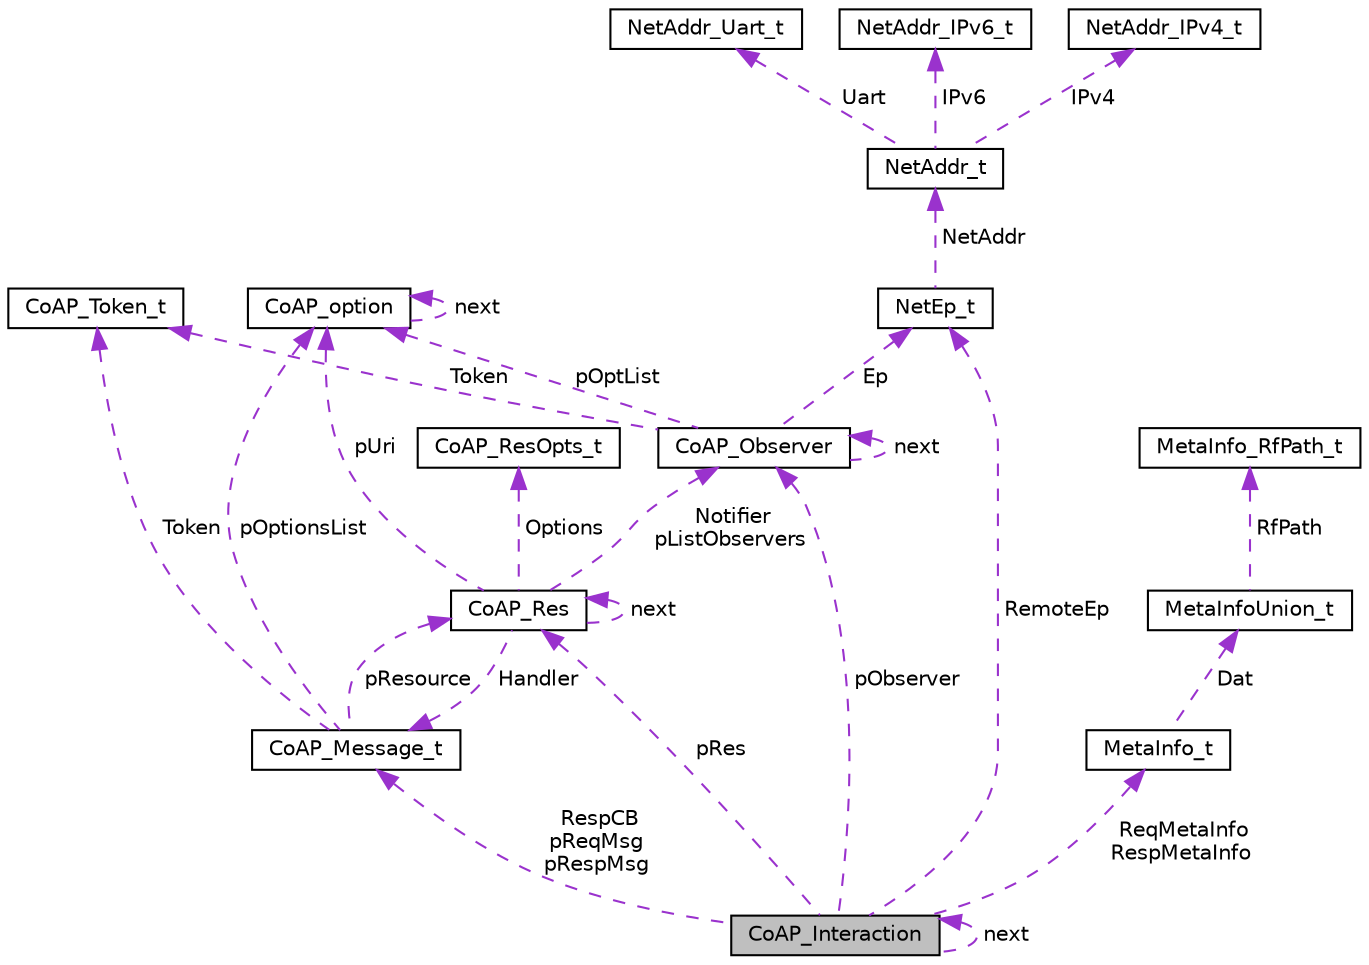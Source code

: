 digraph "CoAP_Interaction"
{
 // LATEX_PDF_SIZE
  edge [fontname="Helvetica",fontsize="10",labelfontname="Helvetica",labelfontsize="10"];
  node [fontname="Helvetica",fontsize="10",shape=record];
  Node1 [label="CoAP_Interaction",height=0.2,width=0.4,color="black", fillcolor="grey75", style="filled", fontcolor="black",tooltip=" "];
  Node1 -> Node1 [dir="back",color="darkorchid3",fontsize="10",style="dashed",label=" next" ,fontname="Helvetica"];
  Node2 -> Node1 [dir="back",color="darkorchid3",fontsize="10",style="dashed",label=" pObserver" ,fontname="Helvetica"];
  Node2 [label="CoAP_Observer",height=0.2,width=0.4,color="black", fillcolor="white", style="filled",URL="$struct_co_a_p___observer.html",tooltip=" "];
  Node2 -> Node2 [dir="back",color="darkorchid3",fontsize="10",style="dashed",label=" next" ,fontname="Helvetica"];
  Node3 -> Node2 [dir="back",color="darkorchid3",fontsize="10",style="dashed",label=" pOptList" ,fontname="Helvetica"];
  Node3 [label="CoAP_option",height=0.2,width=0.4,color="black", fillcolor="white", style="filled",URL="$struct_co_a_p__option.html",tooltip=" "];
  Node3 -> Node3 [dir="back",color="darkorchid3",fontsize="10",style="dashed",label=" next" ,fontname="Helvetica"];
  Node4 -> Node2 [dir="back",color="darkorchid3",fontsize="10",style="dashed",label=" Token" ,fontname="Helvetica"];
  Node4 [label="CoAP_Token_t",height=0.2,width=0.4,color="black", fillcolor="white", style="filled",URL="$struct_co_a_p___token__t.html",tooltip=" "];
  Node5 -> Node2 [dir="back",color="darkorchid3",fontsize="10",style="dashed",label=" Ep" ,fontname="Helvetica"];
  Node5 [label="NetEp_t",height=0.2,width=0.4,color="black", fillcolor="white", style="filled",URL="$struct_net_ep__t.html",tooltip=" "];
  Node6 -> Node5 [dir="back",color="darkorchid3",fontsize="10",style="dashed",label=" NetAddr" ,fontname="Helvetica"];
  Node6 [label="NetAddr_t",height=0.2,width=0.4,color="black", fillcolor="white", style="filled",URL="$union_net_addr__t.html",tooltip=" "];
  Node7 -> Node6 [dir="back",color="darkorchid3",fontsize="10",style="dashed",label=" Uart" ,fontname="Helvetica"];
  Node7 [label="NetAddr_Uart_t",height=0.2,width=0.4,color="black", fillcolor="white", style="filled",URL="$struct_net_addr___uart__t.html",tooltip=" "];
  Node8 -> Node6 [dir="back",color="darkorchid3",fontsize="10",style="dashed",label=" IPv6" ,fontname="Helvetica"];
  Node8 [label="NetAddr_IPv6_t",height=0.2,width=0.4,color="black", fillcolor="white", style="filled",URL="$union_net_addr___i_pv6__t.html",tooltip=" "];
  Node9 -> Node6 [dir="back",color="darkorchid3",fontsize="10",style="dashed",label=" IPv4" ,fontname="Helvetica"];
  Node9 [label="NetAddr_IPv4_t",height=0.2,width=0.4,color="black", fillcolor="white", style="filled",URL="$union_net_addr___i_pv4__t.html",tooltip=" "];
  Node10 -> Node1 [dir="back",color="darkorchid3",fontsize="10",style="dashed",label=" RespCB\npReqMsg\npRespMsg" ,fontname="Helvetica"];
  Node10 [label="CoAP_Message_t",height=0.2,width=0.4,color="black", fillcolor="white", style="filled",URL="$struct_co_a_p___message__t.html",tooltip=" "];
  Node11 -> Node10 [dir="back",color="darkorchid3",fontsize="10",style="dashed",label=" pResource" ,fontname="Helvetica"];
  Node11 [label="CoAP_Res",height=0.2,width=0.4,color="black", fillcolor="white", style="filled",URL="$struct_co_a_p___res.html",tooltip=" "];
  Node12 -> Node11 [dir="back",color="darkorchid3",fontsize="10",style="dashed",label=" Options" ,fontname="Helvetica"];
  Node12 [label="CoAP_ResOpts_t",height=0.2,width=0.4,color="black", fillcolor="white", style="filled",URL="$struct_co_a_p___res_opts__t.html",tooltip=" "];
  Node2 -> Node11 [dir="back",color="darkorchid3",fontsize="10",style="dashed",label=" Notifier\npListObservers" ,fontname="Helvetica"];
  Node10 -> Node11 [dir="back",color="darkorchid3",fontsize="10",style="dashed",label=" Handler" ,fontname="Helvetica"];
  Node11 -> Node11 [dir="back",color="darkorchid3",fontsize="10",style="dashed",label=" next" ,fontname="Helvetica"];
  Node3 -> Node11 [dir="back",color="darkorchid3",fontsize="10",style="dashed",label=" pUri" ,fontname="Helvetica"];
  Node3 -> Node10 [dir="back",color="darkorchid3",fontsize="10",style="dashed",label=" pOptionsList" ,fontname="Helvetica"];
  Node4 -> Node10 [dir="back",color="darkorchid3",fontsize="10",style="dashed",label=" Token" ,fontname="Helvetica"];
  Node11 -> Node1 [dir="back",color="darkorchid3",fontsize="10",style="dashed",label=" pRes" ,fontname="Helvetica"];
  Node13 -> Node1 [dir="back",color="darkorchid3",fontsize="10",style="dashed",label=" ReqMetaInfo\nRespMetaInfo" ,fontname="Helvetica"];
  Node13 [label="MetaInfo_t",height=0.2,width=0.4,color="black", fillcolor="white", style="filled",URL="$struct_meta_info__t.html",tooltip=" "];
  Node14 -> Node13 [dir="back",color="darkorchid3",fontsize="10",style="dashed",label=" Dat" ,fontname="Helvetica"];
  Node14 [label="MetaInfoUnion_t",height=0.2,width=0.4,color="black", fillcolor="white", style="filled",URL="$union_meta_info_union__t.html",tooltip=" "];
  Node15 -> Node14 [dir="back",color="darkorchid3",fontsize="10",style="dashed",label=" RfPath" ,fontname="Helvetica"];
  Node15 [label="MetaInfo_RfPath_t",height=0.2,width=0.4,color="black", fillcolor="white", style="filled",URL="$struct_meta_info___rf_path__t.html",tooltip=" "];
  Node5 -> Node1 [dir="back",color="darkorchid3",fontsize="10",style="dashed",label=" RemoteEp" ,fontname="Helvetica"];
}
